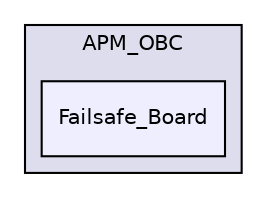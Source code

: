 digraph "libraries/APM_OBC/Failsafe_Board" {
  compound=true
  node [ fontsize="10", fontname="Helvetica"];
  edge [ labelfontsize="10", labelfontname="Helvetica"];
  subgraph clusterdir_7857f9bf49fe240b397ac53449a50bdf {
    graph [ bgcolor="#ddddee", pencolor="black", label="APM_OBC" fontname="Helvetica", fontsize="10", URL="dir_7857f9bf49fe240b397ac53449a50bdf.html"]
  dir_73073ae721765227dfda95ba14d191f2 [shape=box, label="Failsafe_Board", style="filled", fillcolor="#eeeeff", pencolor="black", URL="dir_73073ae721765227dfda95ba14d191f2.html"];
  }
}
